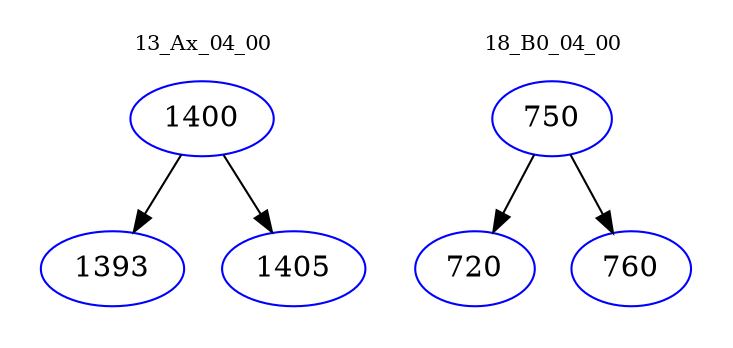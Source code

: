 digraph{
subgraph cluster_0 {
color = white
label = "13_Ax_04_00";
fontsize=10;
T0_1400 [label="1400", color="blue"]
T0_1400 -> T0_1393 [color="black"]
T0_1393 [label="1393", color="blue"]
T0_1400 -> T0_1405 [color="black"]
T0_1405 [label="1405", color="blue"]
}
subgraph cluster_1 {
color = white
label = "18_B0_04_00";
fontsize=10;
T1_750 [label="750", color="blue"]
T1_750 -> T1_720 [color="black"]
T1_720 [label="720", color="blue"]
T1_750 -> T1_760 [color="black"]
T1_760 [label="760", color="blue"]
}
}
